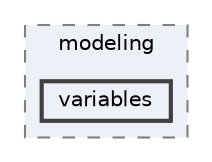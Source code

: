 digraph "/home/runner/work/idol/idol/lib/include/idol/mixed-integer/modeling/variables"
{
 // LATEX_PDF_SIZE
  bgcolor="transparent";
  edge [fontname=Helvetica,fontsize=10,labelfontname=Helvetica,labelfontsize=10];
  node [fontname=Helvetica,fontsize=10,shape=box,height=0.2,width=0.4];
  compound=true
  subgraph clusterdir_9f224e2beeb4d25f0fbc154993daf8eb {
    graph [ bgcolor="#edf0f7", pencolor="grey50", label="modeling", fontname=Helvetica,fontsize=10 style="filled,dashed", URL="dir_9f224e2beeb4d25f0fbc154993daf8eb.html",tooltip=""]
  dir_011f3fcf1950a853634f5ba804a9358d [label="variables", fillcolor="#edf0f7", color="grey25", style="filled,bold", URL="dir_011f3fcf1950a853634f5ba804a9358d.html",tooltip=""];
  }
}
